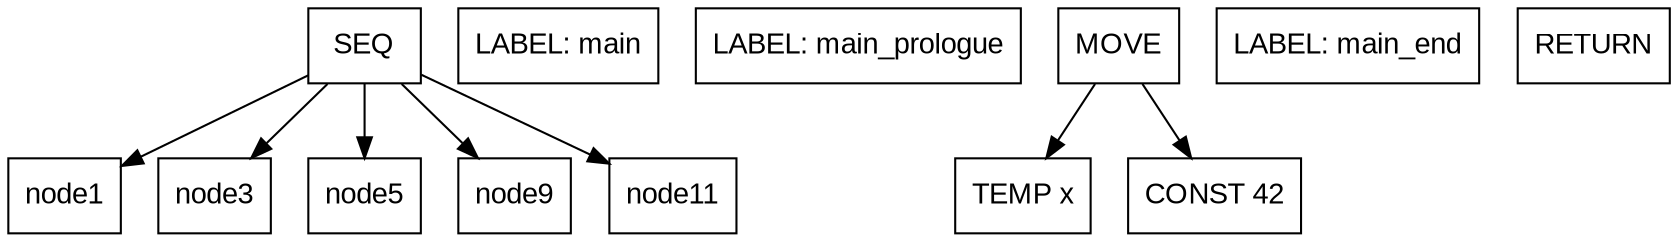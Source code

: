 digraph IR {
  node [shape=box, fontname="Arial"];
  node0 [label="SEQ"];
  node2 [label="LABEL: main"];
  node0 -> node1;
  node4 [label="LABEL: main_prologue"];
  node0 -> node3;
  node6 [label="MOVE"];
  node7 [label="TEMP x"];
  node6 -> node7;
  node8 [label="CONST 42"];
  node6 -> node8;
  node0 -> node5;
  node10 [label="LABEL: main_end"];
  node0 -> node9;
  node12 [label="RETURN"];
  node0 -> node11;
}
